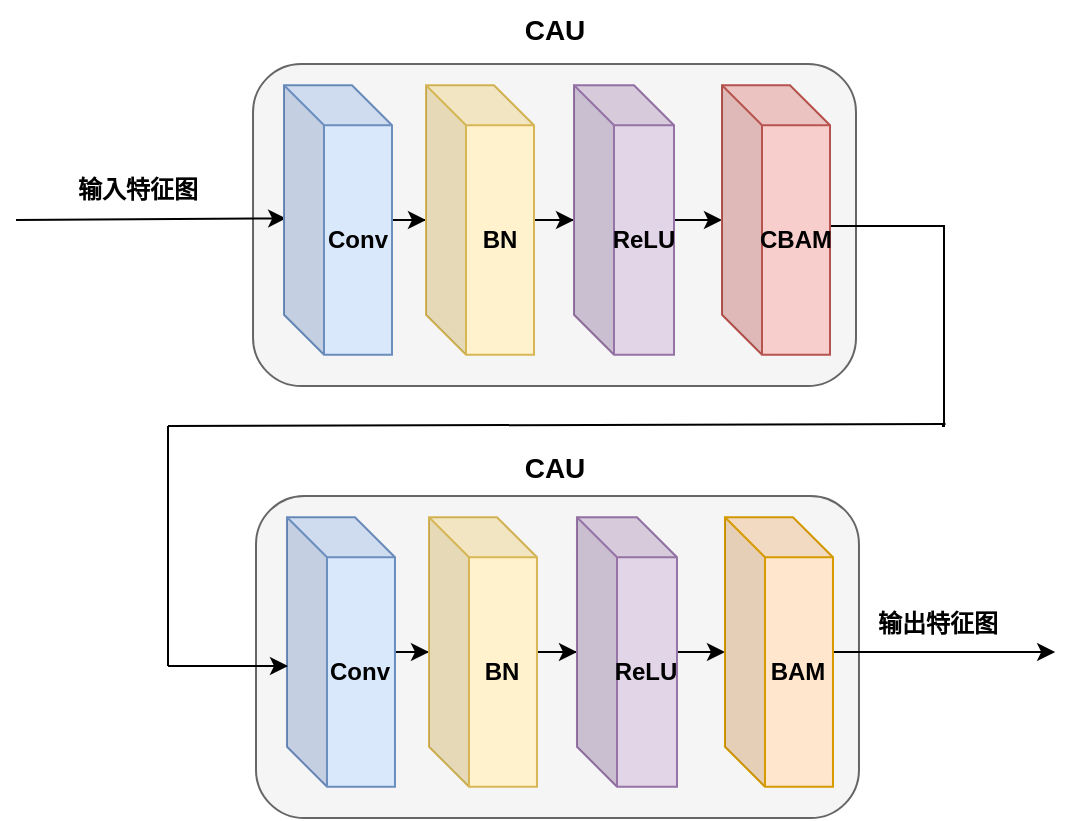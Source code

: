 <mxfile version="24.7.5">
  <diagram name="Page-1" id="IesKG8iH8qhYKcvTtGjX">
    <mxGraphModel dx="2284" dy="738" grid="1" gridSize="10" guides="1" tooltips="1" connect="1" arrows="1" fold="1" page="1" pageScale="1" pageWidth="850" pageHeight="1100" math="0" shadow="0">
      <root>
        <mxCell id="0" />
        <mxCell id="1" parent="0" />
        <mxCell id="hiK786gIKctCj-lyeoFi-1" value="" style="rounded=1;whiteSpace=wrap;html=1;fillColor=#f5f5f5;fontColor=#333333;strokeColor=#666666;" parent="1" vertex="1">
          <mxGeometry x="22.51" y="119" width="301.49" height="161" as="geometry" />
        </mxCell>
        <mxCell id="hiK786gIKctCj-lyeoFi-5" value="" style="endArrow=classic;html=1;rounded=0;entryX=0.02;entryY=0.494;entryDx=0;entryDy=0;entryPerimeter=0;" parent="1" target="InyE1tKlqnGULUrLkj0f-1" edge="1">
          <mxGeometry width="50" height="50" relative="1" as="geometry">
            <mxPoint x="-96" y="197" as="sourcePoint" />
            <mxPoint x="22.51" y="196.5" as="targetPoint" />
          </mxGeometry>
        </mxCell>
        <mxCell id="hiK786gIKctCj-lyeoFi-70" value="&lt;b&gt;输入特征图&lt;/b&gt;" style="text;html=1;align=center;verticalAlign=middle;whiteSpace=wrap;rounded=0;" parent="1" vertex="1">
          <mxGeometry x="-75.49" y="167" width="80" height="30" as="geometry" />
        </mxCell>
        <mxCell id="InyE1tKlqnGULUrLkj0f-8" style="edgeStyle=orthogonalEdgeStyle;rounded=0;orthogonalLoop=1;jettySize=auto;html=1;" parent="1" source="InyE1tKlqnGULUrLkj0f-1" target="InyE1tKlqnGULUrLkj0f-2" edge="1">
          <mxGeometry relative="1" as="geometry" />
        </mxCell>
        <mxCell id="InyE1tKlqnGULUrLkj0f-1" value="&lt;b&gt;Conv&lt;/b&gt;" style="shape=cube;whiteSpace=wrap;html=1;boundedLbl=1;backgroundOutline=1;darkOpacity=0.05;darkOpacity2=0.1;fillColor=#dae8fc;strokeColor=#6c8ebf;" parent="1" vertex="1">
          <mxGeometry x="38" y="129.63" width="54" height="134.75" as="geometry" />
        </mxCell>
        <mxCell id="InyE1tKlqnGULUrLkj0f-9" style="edgeStyle=orthogonalEdgeStyle;rounded=0;orthogonalLoop=1;jettySize=auto;html=1;" parent="1" source="InyE1tKlqnGULUrLkj0f-2" target="InyE1tKlqnGULUrLkj0f-3" edge="1">
          <mxGeometry relative="1" as="geometry" />
        </mxCell>
        <mxCell id="InyE1tKlqnGULUrLkj0f-2" value="&lt;b&gt;BN&lt;/b&gt;" style="shape=cube;whiteSpace=wrap;html=1;boundedLbl=1;backgroundOutline=1;darkOpacity=0.05;darkOpacity2=0.1;fillColor=#fff2cc;strokeColor=#d6b656;" parent="1" vertex="1">
          <mxGeometry x="109" y="129.63" width="54" height="134.75" as="geometry" />
        </mxCell>
        <mxCell id="InyE1tKlqnGULUrLkj0f-14" style="edgeStyle=orthogonalEdgeStyle;rounded=0;orthogonalLoop=1;jettySize=auto;html=1;" parent="1" source="InyE1tKlqnGULUrLkj0f-3" target="InyE1tKlqnGULUrLkj0f-4" edge="1">
          <mxGeometry relative="1" as="geometry" />
        </mxCell>
        <mxCell id="InyE1tKlqnGULUrLkj0f-3" value="&lt;b&gt;ReLU&lt;/b&gt;" style="shape=cube;whiteSpace=wrap;html=1;boundedLbl=1;backgroundOutline=1;darkOpacity=0.05;darkOpacity2=0.1;fillColor=#e1d5e7;strokeColor=#9673a6;" parent="1" vertex="1">
          <mxGeometry x="183" y="129.63" width="50" height="134.75" as="geometry" />
        </mxCell>
        <mxCell id="OZVj8sUNm4N3jkcG569K-23" style="rounded=0;orthogonalLoop=1;jettySize=auto;html=1;exitX=0;exitY=0;exitDx=54;exitDy=77.375;exitPerimeter=0;jumpStyle=none;verticalAlign=middle;edgeStyle=orthogonalEdgeStyle;endArrow=none;endFill=0;" edge="1" parent="1" source="InyE1tKlqnGULUrLkj0f-4">
          <mxGeometry relative="1" as="geometry">
            <mxPoint x="367" y="300" as="targetPoint" />
            <Array as="points">
              <mxPoint x="311" y="200" />
              <mxPoint x="368" y="200" />
            </Array>
          </mxGeometry>
        </mxCell>
        <mxCell id="InyE1tKlqnGULUrLkj0f-4" value="&lt;b&gt;CBAM&lt;/b&gt;" style="shape=cube;whiteSpace=wrap;html=1;boundedLbl=1;backgroundOutline=1;darkOpacity=0.05;darkOpacity2=0.1;fillColor=#f8cecc;strokeColor=#b85450;" parent="1" vertex="1">
          <mxGeometry x="257" y="129.63" width="54" height="134.75" as="geometry" />
        </mxCell>
        <mxCell id="OZVj8sUNm4N3jkcG569K-2" value="" style="rounded=1;whiteSpace=wrap;html=1;fillColor=#f5f5f5;fontColor=#333333;strokeColor=#666666;" vertex="1" parent="1">
          <mxGeometry x="24.0" y="335" width="301.49" height="161" as="geometry" />
        </mxCell>
        <mxCell id="OZVj8sUNm4N3jkcG569K-5" value="&lt;b&gt;输出特征图&lt;/b&gt;" style="text;html=1;align=center;verticalAlign=middle;whiteSpace=wrap;rounded=0;" vertex="1" parent="1">
          <mxGeometry x="325.49" y="383" width="80" height="31" as="geometry" />
        </mxCell>
        <mxCell id="OZVj8sUNm4N3jkcG569K-6" style="edgeStyle=orthogonalEdgeStyle;rounded=0;orthogonalLoop=1;jettySize=auto;html=1;" edge="1" parent="1" source="OZVj8sUNm4N3jkcG569K-7" target="OZVj8sUNm4N3jkcG569K-9">
          <mxGeometry relative="1" as="geometry" />
        </mxCell>
        <mxCell id="OZVj8sUNm4N3jkcG569K-7" value="&lt;b&gt;Conv&lt;/b&gt;" style="shape=cube;whiteSpace=wrap;html=1;boundedLbl=1;backgroundOutline=1;darkOpacity=0.05;darkOpacity2=0.1;fillColor=#dae8fc;strokeColor=#6c8ebf;" vertex="1" parent="1">
          <mxGeometry x="39.49" y="345.63" width="54" height="134.75" as="geometry" />
        </mxCell>
        <mxCell id="OZVj8sUNm4N3jkcG569K-8" style="edgeStyle=orthogonalEdgeStyle;rounded=0;orthogonalLoop=1;jettySize=auto;html=1;" edge="1" parent="1" source="OZVj8sUNm4N3jkcG569K-9" target="OZVj8sUNm4N3jkcG569K-11">
          <mxGeometry relative="1" as="geometry" />
        </mxCell>
        <mxCell id="OZVj8sUNm4N3jkcG569K-9" value="&lt;b&gt;BN&lt;/b&gt;" style="shape=cube;whiteSpace=wrap;html=1;boundedLbl=1;backgroundOutline=1;darkOpacity=0.05;darkOpacity2=0.1;fillColor=#fff2cc;strokeColor=#d6b656;" vertex="1" parent="1">
          <mxGeometry x="110.49" y="345.63" width="54" height="134.75" as="geometry" />
        </mxCell>
        <mxCell id="OZVj8sUNm4N3jkcG569K-10" style="edgeStyle=orthogonalEdgeStyle;rounded=0;orthogonalLoop=1;jettySize=auto;html=1;" edge="1" parent="1" source="OZVj8sUNm4N3jkcG569K-11" target="OZVj8sUNm4N3jkcG569K-13">
          <mxGeometry relative="1" as="geometry" />
        </mxCell>
        <mxCell id="OZVj8sUNm4N3jkcG569K-11" value="&lt;b&gt;ReLU&lt;/b&gt;" style="shape=cube;whiteSpace=wrap;html=1;boundedLbl=1;backgroundOutline=1;darkOpacity=0.05;darkOpacity2=0.1;fillColor=#e1d5e7;strokeColor=#9673a6;" vertex="1" parent="1">
          <mxGeometry x="184.49" y="345.63" width="50" height="134.75" as="geometry" />
        </mxCell>
        <mxCell id="OZVj8sUNm4N3jkcG569K-12" style="edgeStyle=orthogonalEdgeStyle;rounded=0;orthogonalLoop=1;jettySize=auto;html=1;" edge="1" parent="1" source="OZVj8sUNm4N3jkcG569K-13">
          <mxGeometry relative="1" as="geometry">
            <mxPoint x="423.585" y="413.005" as="targetPoint" />
          </mxGeometry>
        </mxCell>
        <mxCell id="OZVj8sUNm4N3jkcG569K-13" value="&lt;b&gt;BAM&lt;/b&gt;" style="shape=cube;whiteSpace=wrap;html=1;boundedLbl=1;backgroundOutline=1;darkOpacity=0.05;darkOpacity2=0.1;fillColor=#ffe6cc;strokeColor=#d79b00;" vertex="1" parent="1">
          <mxGeometry x="258.49" y="345.63" width="54" height="134.75" as="geometry" />
        </mxCell>
        <mxCell id="OZVj8sUNm4N3jkcG569K-16" value="CAU" style="text;html=1;align=center;verticalAlign=middle;resizable=0;points=[];autosize=1;strokeColor=none;fillColor=none;fontSize=14;fontStyle=1" vertex="1" parent="1">
          <mxGeometry x="149.26" y="87" width="48" height="29" as="geometry" />
        </mxCell>
        <mxCell id="OZVj8sUNm4N3jkcG569K-17" value="CAU" style="text;html=1;align=center;verticalAlign=middle;resizable=0;points=[];autosize=1;strokeColor=none;fillColor=none;fontSize=14;fontStyle=1" vertex="1" parent="1">
          <mxGeometry x="149.26" y="306" width="48" height="29" as="geometry" />
        </mxCell>
        <mxCell id="OZVj8sUNm4N3jkcG569K-22" value="" style="endArrow=none;html=1;rounded=0;" edge="1" parent="1">
          <mxGeometry width="50" height="50" relative="1" as="geometry">
            <mxPoint x="-20" y="300" as="sourcePoint" />
            <mxPoint x="368.76" y="299" as="targetPoint" />
          </mxGeometry>
        </mxCell>
        <mxCell id="OZVj8sUNm4N3jkcG569K-24" value="" style="endArrow=none;html=1;rounded=0;elbow=vertical;endFill=0;" edge="1" parent="1">
          <mxGeometry width="50" height="50" relative="1" as="geometry">
            <mxPoint x="-20" y="300" as="sourcePoint" />
            <mxPoint x="-20" y="420" as="targetPoint" />
          </mxGeometry>
        </mxCell>
        <mxCell id="OZVj8sUNm4N3jkcG569K-25" value="" style="endArrow=classic;html=1;rounded=0;" edge="1" parent="1">
          <mxGeometry width="50" height="50" relative="1" as="geometry">
            <mxPoint x="-20" y="420" as="sourcePoint" />
            <mxPoint x="40" y="420" as="targetPoint" />
          </mxGeometry>
        </mxCell>
      </root>
    </mxGraphModel>
  </diagram>
</mxfile>
